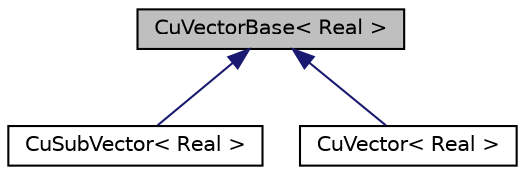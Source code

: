 digraph "CuVectorBase&lt; Real &gt;"
{
  edge [fontname="Helvetica",fontsize="10",labelfontname="Helvetica",labelfontsize="10"];
  node [fontname="Helvetica",fontsize="10",shape=record];
  Node0 [label="CuVectorBase\< Real \>",height=0.2,width=0.4,color="black", fillcolor="grey75", style="filled", fontcolor="black"];
  Node0 -> Node1 [dir="back",color="midnightblue",fontsize="10",style="solid",fontname="Helvetica"];
  Node1 [label="CuSubVector\< Real \>",height=0.2,width=0.4,color="black", fillcolor="white", style="filled",URL="$classkaldi_1_1CuSubVector.html"];
  Node0 -> Node2 [dir="back",color="midnightblue",fontsize="10",style="solid",fontname="Helvetica"];
  Node2 [label="CuVector\< Real \>",height=0.2,width=0.4,color="black", fillcolor="white", style="filled",URL="$classkaldi_1_1CuVector.html"];
}
